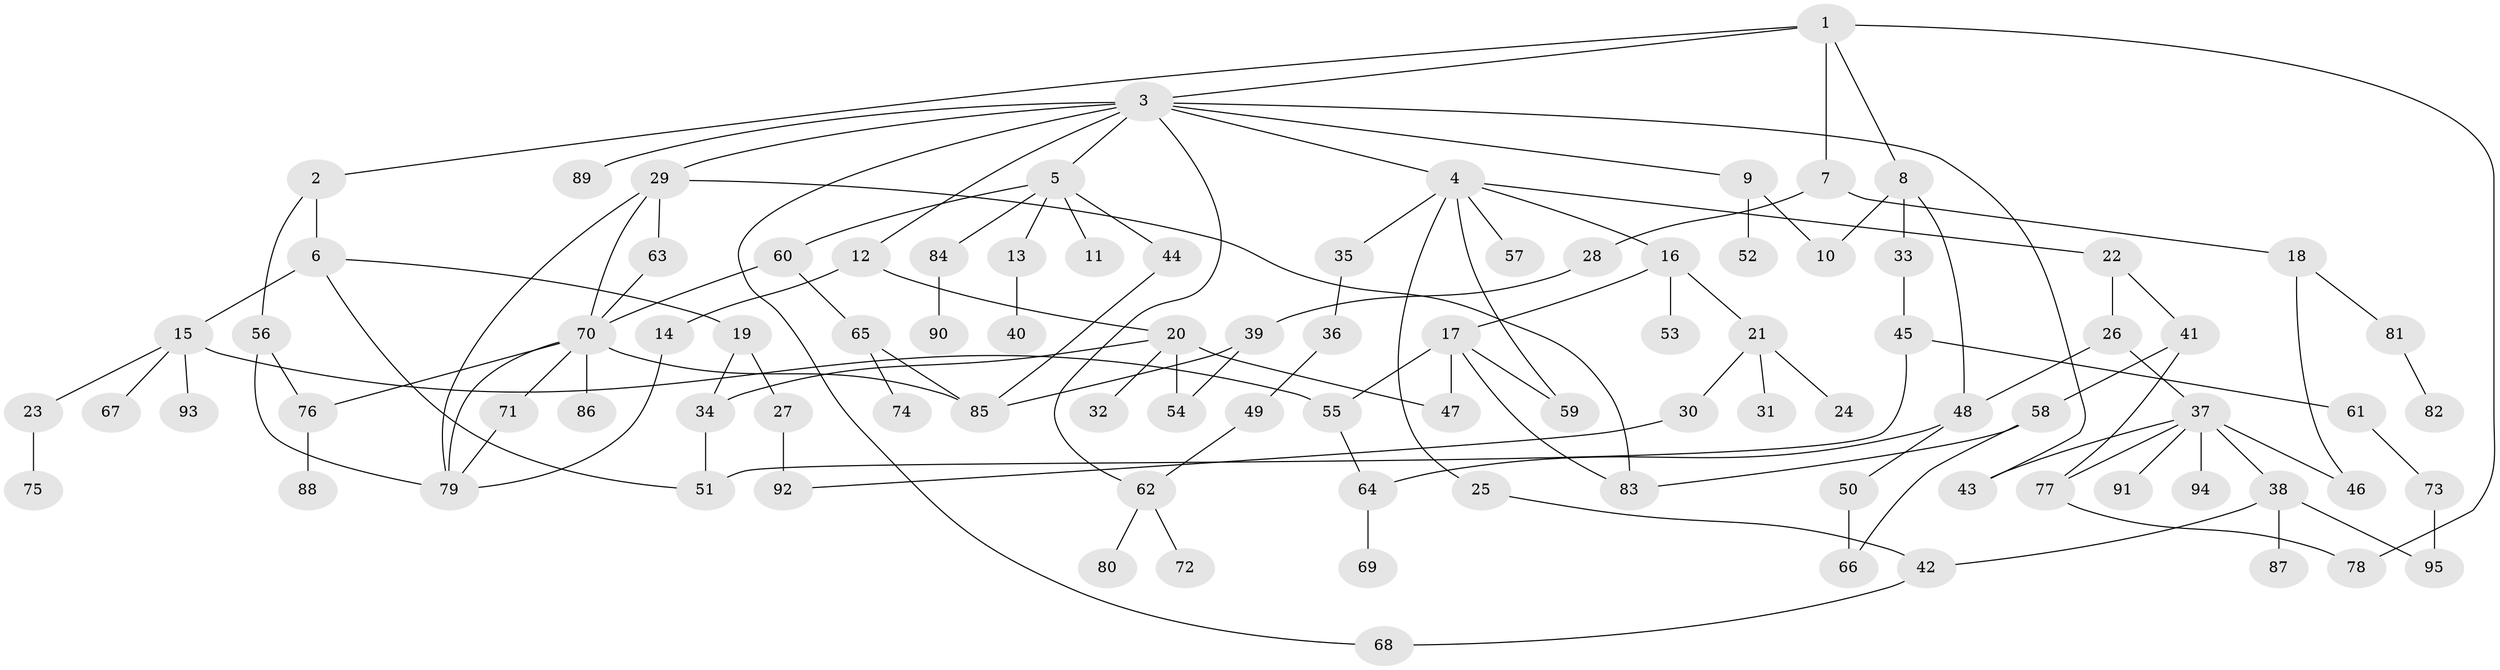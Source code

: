 // coarse degree distribution, {6: 0.03125, 11: 0.015625, 8: 0.03125, 5: 0.046875, 7: 0.03125, 4: 0.125, 3: 0.1875, 2: 0.25, 1: 0.28125}
// Generated by graph-tools (version 1.1) at 2025/41/03/06/25 10:41:30]
// undirected, 95 vertices, 126 edges
graph export_dot {
graph [start="1"]
  node [color=gray90,style=filled];
  1;
  2;
  3;
  4;
  5;
  6;
  7;
  8;
  9;
  10;
  11;
  12;
  13;
  14;
  15;
  16;
  17;
  18;
  19;
  20;
  21;
  22;
  23;
  24;
  25;
  26;
  27;
  28;
  29;
  30;
  31;
  32;
  33;
  34;
  35;
  36;
  37;
  38;
  39;
  40;
  41;
  42;
  43;
  44;
  45;
  46;
  47;
  48;
  49;
  50;
  51;
  52;
  53;
  54;
  55;
  56;
  57;
  58;
  59;
  60;
  61;
  62;
  63;
  64;
  65;
  66;
  67;
  68;
  69;
  70;
  71;
  72;
  73;
  74;
  75;
  76;
  77;
  78;
  79;
  80;
  81;
  82;
  83;
  84;
  85;
  86;
  87;
  88;
  89;
  90;
  91;
  92;
  93;
  94;
  95;
  1 -- 2;
  1 -- 3;
  1 -- 7;
  1 -- 8;
  1 -- 78;
  2 -- 6;
  2 -- 56;
  3 -- 4;
  3 -- 5;
  3 -- 9;
  3 -- 12;
  3 -- 29;
  3 -- 43;
  3 -- 62;
  3 -- 68;
  3 -- 89;
  4 -- 16;
  4 -- 22;
  4 -- 25;
  4 -- 35;
  4 -- 57;
  4 -- 59;
  5 -- 11;
  5 -- 13;
  5 -- 44;
  5 -- 60;
  5 -- 84;
  6 -- 15;
  6 -- 19;
  6 -- 51;
  7 -- 18;
  7 -- 28;
  8 -- 10;
  8 -- 33;
  8 -- 48;
  9 -- 52;
  9 -- 10;
  12 -- 14;
  12 -- 20;
  13 -- 40;
  14 -- 79;
  15 -- 23;
  15 -- 67;
  15 -- 93;
  15 -- 55;
  16 -- 17;
  16 -- 21;
  16 -- 53;
  17 -- 47;
  17 -- 55;
  17 -- 59;
  17 -- 83;
  18 -- 46;
  18 -- 81;
  19 -- 27;
  19 -- 34;
  20 -- 32;
  20 -- 47;
  20 -- 34;
  20 -- 54;
  21 -- 24;
  21 -- 30;
  21 -- 31;
  22 -- 26;
  22 -- 41;
  23 -- 75;
  25 -- 42;
  26 -- 37;
  26 -- 48;
  27 -- 92;
  28 -- 39;
  29 -- 63;
  29 -- 70;
  29 -- 79;
  29 -- 83;
  30 -- 92;
  33 -- 45;
  34 -- 51;
  35 -- 36;
  36 -- 49;
  37 -- 38;
  37 -- 77;
  37 -- 91;
  37 -- 94;
  37 -- 46;
  37 -- 43;
  38 -- 87;
  38 -- 95;
  38 -- 42;
  39 -- 54;
  39 -- 85;
  41 -- 58;
  41 -- 77;
  42 -- 68;
  44 -- 85;
  45 -- 61;
  45 -- 51;
  48 -- 50;
  48 -- 64;
  49 -- 62;
  50 -- 66;
  55 -- 64;
  56 -- 79;
  56 -- 76;
  58 -- 66;
  58 -- 83;
  60 -- 65;
  60 -- 70;
  61 -- 73;
  62 -- 72;
  62 -- 80;
  63 -- 70;
  64 -- 69;
  65 -- 74;
  65 -- 85;
  70 -- 71;
  70 -- 76;
  70 -- 86;
  70 -- 79;
  70 -- 85;
  71 -- 79;
  73 -- 95;
  76 -- 88;
  77 -- 78;
  81 -- 82;
  84 -- 90;
}
